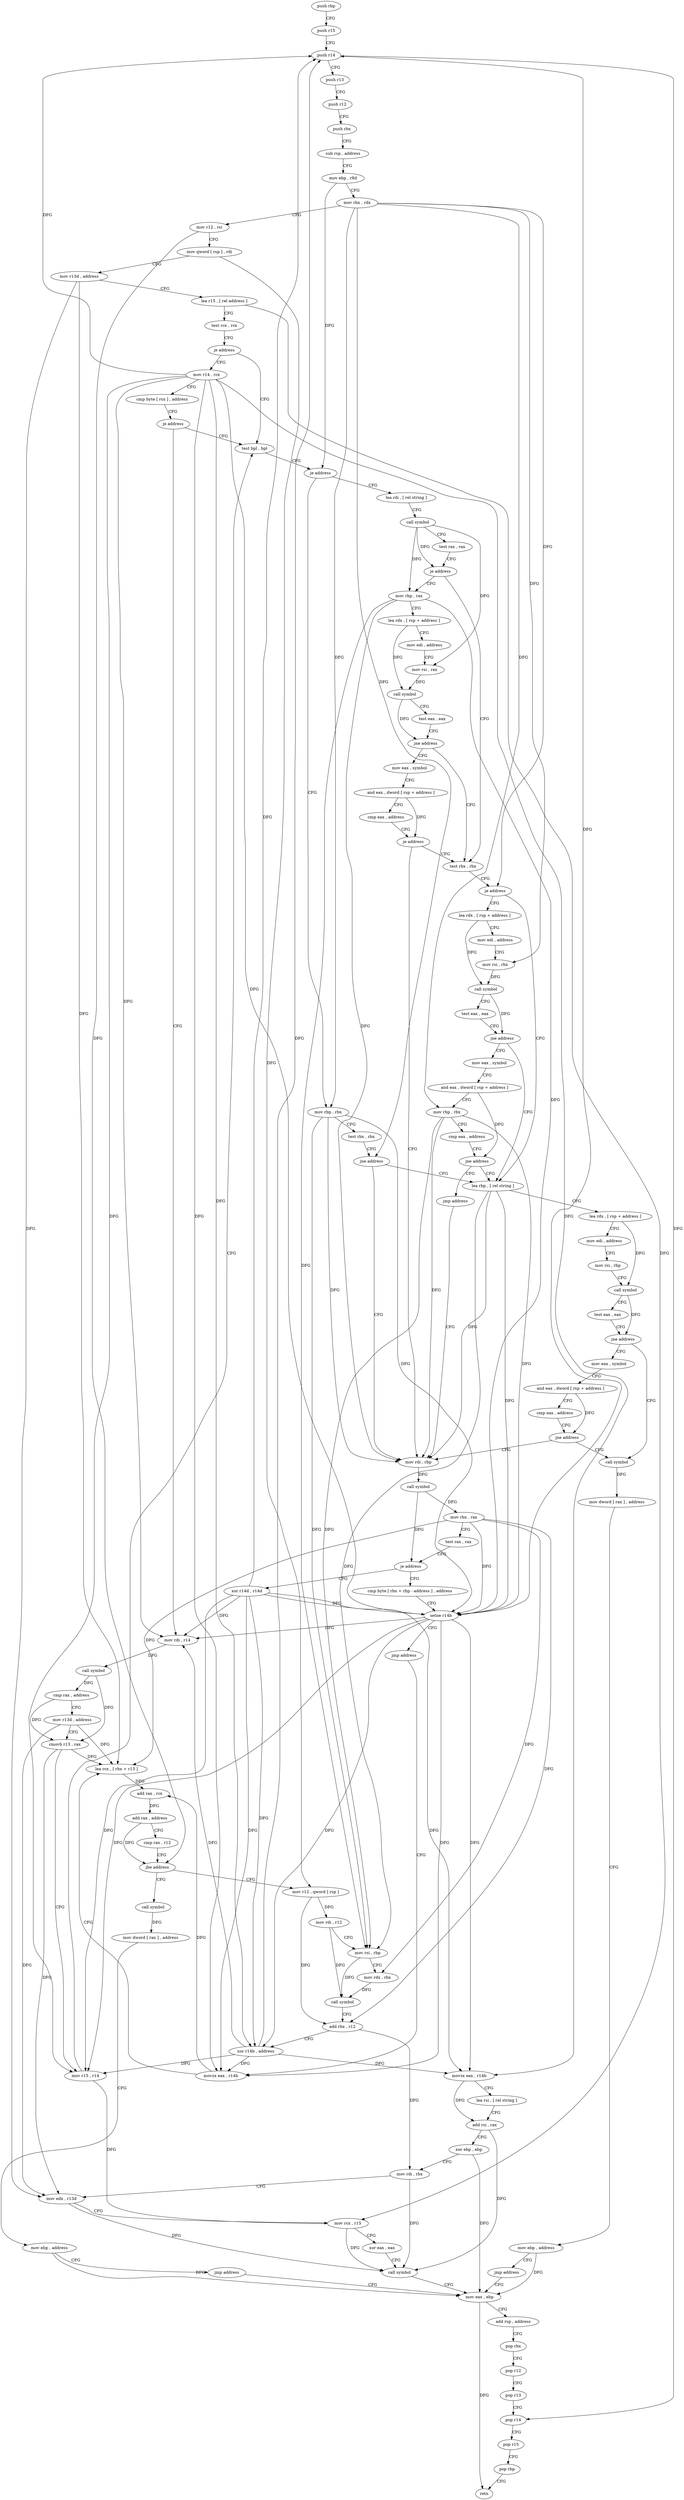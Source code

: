 digraph "func" {
"297584" [label = "push rbp" ]
"297585" [label = "push r15" ]
"297587" [label = "push r14" ]
"297589" [label = "push r13" ]
"297591" [label = "push r12" ]
"297593" [label = "push rbx" ]
"297594" [label = "sub rsp , address" ]
"297601" [label = "mov ebp , r8d" ]
"297604" [label = "mov rbx , rdx" ]
"297607" [label = "mov r12 , rsi" ]
"297610" [label = "mov qword [ rsp ] , rdi" ]
"297614" [label = "mov r13d , address" ]
"297620" [label = "lea r15 , [ rel address ]" ]
"297627" [label = "test rcx , rcx" ]
"297630" [label = "je address" ]
"297665" [label = "test bpl , bpl" ]
"297632" [label = "mov r14 , rcx" ]
"297668" [label = "je address" ]
"297776" [label = "mov rbp , rbx" ]
"297670" [label = "lea rdi , [ rel string ]" ]
"297635" [label = "cmp byte [ rcx ] , address" ]
"297638" [label = "je address" ]
"297640" [label = "mov rdi , r14" ]
"297779" [label = "test rbx , rbx" ]
"297782" [label = "jne address" ]
"297829" [label = "mov rdi , rbp" ]
"297784" [label = "lea rbp , [ rel string ]" ]
"297677" [label = "call symbol" ]
"297682" [label = "test rax , rax" ]
"297685" [label = "je address" ]
"297728" [label = "test rbx , rbx" ]
"297687" [label = "mov rbp , rax" ]
"297643" [label = "call symbol" ]
"297648" [label = "cmp rax , address" ]
"297652" [label = "mov r13d , address" ]
"297658" [label = "cmovb r13 , rax" ]
"297662" [label = "mov r15 , r14" ]
"297832" [label = "call symbol" ]
"297837" [label = "mov rbx , rax" ]
"297840" [label = "test rax , rax" ]
"297843" [label = "je address" ]
"297874" [label = "xor r14d , r14d" ]
"297845" [label = "cmp byte [ rbx + rbp - address ] , address" ]
"297791" [label = "lea rdx , [ rsp + address ]" ]
"297796" [label = "mov edi , address" ]
"297801" [label = "mov rsi , rbp" ]
"297804" [label = "call symbol" ]
"297809" [label = "test eax , eax" ]
"297811" [label = "jne address" ]
"297856" [label = "call symbol" ]
"297813" [label = "mov eax , symbol" ]
"297731" [label = "je address" ]
"297733" [label = "lea rdx , [ rsp + address ]" ]
"297690" [label = "lea rdx , [ rsp + address ]" ]
"297695" [label = "mov edi , address" ]
"297700" [label = "mov rsi , rax" ]
"297703" [label = "call symbol" ]
"297708" [label = "test eax , eax" ]
"297710" [label = "jne address" ]
"297712" [label = "mov eax , symbol" ]
"297877" [label = "movzx eax , r14b" ]
"297850" [label = "setne r14b" ]
"297854" [label = "jmp address" ]
"297861" [label = "mov dword [ rax ] , address" ]
"297867" [label = "mov ebp , address" ]
"297872" [label = "jmp address" ]
"297972" [label = "mov eax , ebp" ]
"297818" [label = "and eax , dword [ rsp + address ]" ]
"297822" [label = "cmp eax , address" ]
"297827" [label = "jne address" ]
"297738" [label = "mov edi , address" ]
"297743" [label = "mov rsi , rbx" ]
"297746" [label = "call symbol" ]
"297751" [label = "test eax , eax" ]
"297753" [label = "jne address" ]
"297755" [label = "mov eax , symbol" ]
"297717" [label = "and eax , dword [ rsp + address ]" ]
"297721" [label = "cmp eax , address" ]
"297726" [label = "je address" ]
"297915" [label = "mov r12 , qword [ rsp ]" ]
"297919" [label = "mov rdi , r12" ]
"297922" [label = "mov rsi , rbp" ]
"297925" [label = "mov rdx , rbx" ]
"297928" [label = "call symbol" ]
"297933" [label = "add rbx , r12" ]
"297936" [label = "xor r14b , address" ]
"297940" [label = "movzx eax , r14b" ]
"297944" [label = "lea rsi , [ rel string ]" ]
"297951" [label = "add rsi , rax" ]
"297954" [label = "xor ebp , ebp" ]
"297956" [label = "mov rdi , rbx" ]
"297959" [label = "mov edx , r13d" ]
"297962" [label = "mov rcx , r15" ]
"297965" [label = "xor eax , eax" ]
"297967" [label = "call symbol" ]
"297897" [label = "call symbol" ]
"297902" [label = "mov dword [ rax ] , address" ]
"297908" [label = "mov ebp , address" ]
"297913" [label = "jmp address" ]
"297881" [label = "lea rcx , [ rbx + r13 ]" ]
"297885" [label = "add rax , rcx" ]
"297888" [label = "add rax , address" ]
"297892" [label = "cmp rax , r12" ]
"297895" [label = "jbe address" ]
"297974" [label = "add rsp , address" ]
"297981" [label = "pop rbx" ]
"297982" [label = "pop r12" ]
"297984" [label = "pop r13" ]
"297986" [label = "pop r14" ]
"297988" [label = "pop r15" ]
"297990" [label = "pop rbp" ]
"297991" [label = "retn" ]
"297760" [label = "and eax , dword [ rsp + address ]" ]
"297764" [label = "mov rbp , rbx" ]
"297767" [label = "cmp eax , address" ]
"297772" [label = "jne address" ]
"297774" [label = "jmp address" ]
"297584" -> "297585" [ label = "CFG" ]
"297585" -> "297587" [ label = "CFG" ]
"297587" -> "297589" [ label = "CFG" ]
"297587" -> "297986" [ label = "DFG" ]
"297589" -> "297591" [ label = "CFG" ]
"297591" -> "297593" [ label = "CFG" ]
"297593" -> "297594" [ label = "CFG" ]
"297594" -> "297601" [ label = "CFG" ]
"297601" -> "297604" [ label = "CFG" ]
"297601" -> "297668" [ label = "DFG" ]
"297604" -> "297607" [ label = "CFG" ]
"297604" -> "297776" [ label = "DFG" ]
"297604" -> "297782" [ label = "DFG" ]
"297604" -> "297731" [ label = "DFG" ]
"297604" -> "297743" [ label = "DFG" ]
"297604" -> "297764" [ label = "DFG" ]
"297607" -> "297610" [ label = "CFG" ]
"297607" -> "297895" [ label = "DFG" ]
"297610" -> "297614" [ label = "CFG" ]
"297610" -> "297915" [ label = "DFG" ]
"297614" -> "297620" [ label = "CFG" ]
"297614" -> "297881" [ label = "DFG" ]
"297614" -> "297959" [ label = "DFG" ]
"297620" -> "297627" [ label = "CFG" ]
"297620" -> "297962" [ label = "DFG" ]
"297627" -> "297630" [ label = "CFG" ]
"297630" -> "297665" [ label = "CFG" ]
"297630" -> "297632" [ label = "CFG" ]
"297665" -> "297668" [ label = "CFG" ]
"297632" -> "297635" [ label = "CFG" ]
"297632" -> "297587" [ label = "DFG" ]
"297632" -> "297640" [ label = "DFG" ]
"297632" -> "297662" [ label = "DFG" ]
"297632" -> "297850" [ label = "DFG" ]
"297632" -> "297877" [ label = "DFG" ]
"297632" -> "297936" [ label = "DFG" ]
"297632" -> "297940" [ label = "DFG" ]
"297668" -> "297776" [ label = "CFG" ]
"297668" -> "297670" [ label = "CFG" ]
"297776" -> "297779" [ label = "CFG" ]
"297776" -> "297829" [ label = "DFG" ]
"297776" -> "297850" [ label = "DFG" ]
"297776" -> "297922" [ label = "DFG" ]
"297670" -> "297677" [ label = "CFG" ]
"297635" -> "297638" [ label = "CFG" ]
"297638" -> "297665" [ label = "CFG" ]
"297638" -> "297640" [ label = "CFG" ]
"297640" -> "297643" [ label = "DFG" ]
"297779" -> "297782" [ label = "CFG" ]
"297782" -> "297829" [ label = "CFG" ]
"297782" -> "297784" [ label = "CFG" ]
"297829" -> "297832" [ label = "DFG" ]
"297784" -> "297791" [ label = "CFG" ]
"297784" -> "297829" [ label = "DFG" ]
"297784" -> "297850" [ label = "DFG" ]
"297784" -> "297922" [ label = "DFG" ]
"297677" -> "297682" [ label = "CFG" ]
"297677" -> "297685" [ label = "DFG" ]
"297677" -> "297687" [ label = "DFG" ]
"297677" -> "297700" [ label = "DFG" ]
"297682" -> "297685" [ label = "CFG" ]
"297685" -> "297728" [ label = "CFG" ]
"297685" -> "297687" [ label = "CFG" ]
"297728" -> "297731" [ label = "CFG" ]
"297687" -> "297690" [ label = "CFG" ]
"297687" -> "297829" [ label = "DFG" ]
"297687" -> "297850" [ label = "DFG" ]
"297687" -> "297922" [ label = "DFG" ]
"297643" -> "297648" [ label = "DFG" ]
"297643" -> "297658" [ label = "DFG" ]
"297648" -> "297652" [ label = "CFG" ]
"297648" -> "297658" [ label = "DFG" ]
"297652" -> "297658" [ label = "CFG" ]
"297652" -> "297881" [ label = "DFG" ]
"297652" -> "297959" [ label = "DFG" ]
"297658" -> "297662" [ label = "CFG" ]
"297658" -> "297881" [ label = "DFG" ]
"297658" -> "297959" [ label = "DFG" ]
"297662" -> "297665" [ label = "CFG" ]
"297662" -> "297962" [ label = "DFG" ]
"297832" -> "297837" [ label = "DFG" ]
"297832" -> "297843" [ label = "DFG" ]
"297837" -> "297840" [ label = "CFG" ]
"297837" -> "297850" [ label = "DFG" ]
"297837" -> "297881" [ label = "DFG" ]
"297837" -> "297925" [ label = "DFG" ]
"297837" -> "297933" [ label = "DFG" ]
"297840" -> "297843" [ label = "CFG" ]
"297843" -> "297874" [ label = "CFG" ]
"297843" -> "297845" [ label = "CFG" ]
"297874" -> "297877" [ label = "DFG" ]
"297874" -> "297587" [ label = "DFG" ]
"297874" -> "297640" [ label = "DFG" ]
"297874" -> "297662" [ label = "DFG" ]
"297874" -> "297850" [ label = "DFG" ]
"297874" -> "297936" [ label = "DFG" ]
"297874" -> "297940" [ label = "DFG" ]
"297845" -> "297850" [ label = "CFG" ]
"297791" -> "297796" [ label = "CFG" ]
"297791" -> "297804" [ label = "DFG" ]
"297796" -> "297801" [ label = "CFG" ]
"297801" -> "297804" [ label = "CFG" ]
"297804" -> "297809" [ label = "CFG" ]
"297804" -> "297811" [ label = "DFG" ]
"297809" -> "297811" [ label = "CFG" ]
"297811" -> "297856" [ label = "CFG" ]
"297811" -> "297813" [ label = "CFG" ]
"297856" -> "297861" [ label = "DFG" ]
"297813" -> "297818" [ label = "CFG" ]
"297731" -> "297784" [ label = "CFG" ]
"297731" -> "297733" [ label = "CFG" ]
"297733" -> "297738" [ label = "CFG" ]
"297733" -> "297746" [ label = "DFG" ]
"297690" -> "297695" [ label = "CFG" ]
"297690" -> "297703" [ label = "DFG" ]
"297695" -> "297700" [ label = "CFG" ]
"297700" -> "297703" [ label = "DFG" ]
"297703" -> "297708" [ label = "CFG" ]
"297703" -> "297710" [ label = "DFG" ]
"297708" -> "297710" [ label = "CFG" ]
"297710" -> "297728" [ label = "CFG" ]
"297710" -> "297712" [ label = "CFG" ]
"297712" -> "297717" [ label = "CFG" ]
"297877" -> "297881" [ label = "CFG" ]
"297877" -> "297885" [ label = "DFG" ]
"297850" -> "297854" [ label = "CFG" ]
"297850" -> "297587" [ label = "DFG" ]
"297850" -> "297640" [ label = "DFG" ]
"297850" -> "297662" [ label = "DFG" ]
"297850" -> "297877" [ label = "DFG" ]
"297850" -> "297936" [ label = "DFG" ]
"297850" -> "297940" [ label = "DFG" ]
"297854" -> "297877" [ label = "CFG" ]
"297861" -> "297867" [ label = "CFG" ]
"297867" -> "297872" [ label = "CFG" ]
"297867" -> "297972" [ label = "DFG" ]
"297872" -> "297972" [ label = "CFG" ]
"297972" -> "297974" [ label = "CFG" ]
"297972" -> "297991" [ label = "DFG" ]
"297818" -> "297822" [ label = "CFG" ]
"297818" -> "297827" [ label = "DFG" ]
"297822" -> "297827" [ label = "CFG" ]
"297827" -> "297856" [ label = "CFG" ]
"297827" -> "297829" [ label = "CFG" ]
"297738" -> "297743" [ label = "CFG" ]
"297743" -> "297746" [ label = "DFG" ]
"297746" -> "297751" [ label = "CFG" ]
"297746" -> "297753" [ label = "DFG" ]
"297751" -> "297753" [ label = "CFG" ]
"297753" -> "297784" [ label = "CFG" ]
"297753" -> "297755" [ label = "CFG" ]
"297755" -> "297760" [ label = "CFG" ]
"297717" -> "297721" [ label = "CFG" ]
"297717" -> "297726" [ label = "DFG" ]
"297721" -> "297726" [ label = "CFG" ]
"297726" -> "297829" [ label = "CFG" ]
"297726" -> "297728" [ label = "CFG" ]
"297915" -> "297919" [ label = "DFG" ]
"297915" -> "297933" [ label = "DFG" ]
"297919" -> "297922" [ label = "CFG" ]
"297919" -> "297928" [ label = "DFG" ]
"297922" -> "297925" [ label = "CFG" ]
"297922" -> "297928" [ label = "DFG" ]
"297925" -> "297928" [ label = "DFG" ]
"297928" -> "297933" [ label = "CFG" ]
"297933" -> "297936" [ label = "CFG" ]
"297933" -> "297956" [ label = "DFG" ]
"297936" -> "297940" [ label = "DFG" ]
"297936" -> "297587" [ label = "DFG" ]
"297936" -> "297640" [ label = "DFG" ]
"297936" -> "297662" [ label = "DFG" ]
"297936" -> "297877" [ label = "DFG" ]
"297940" -> "297944" [ label = "CFG" ]
"297940" -> "297951" [ label = "DFG" ]
"297944" -> "297951" [ label = "CFG" ]
"297951" -> "297954" [ label = "CFG" ]
"297951" -> "297967" [ label = "DFG" ]
"297954" -> "297956" [ label = "CFG" ]
"297954" -> "297972" [ label = "DFG" ]
"297956" -> "297959" [ label = "CFG" ]
"297956" -> "297967" [ label = "DFG" ]
"297959" -> "297962" [ label = "CFG" ]
"297959" -> "297967" [ label = "DFG" ]
"297962" -> "297965" [ label = "CFG" ]
"297962" -> "297967" [ label = "DFG" ]
"297965" -> "297967" [ label = "CFG" ]
"297967" -> "297972" [ label = "CFG" ]
"297897" -> "297902" [ label = "DFG" ]
"297902" -> "297908" [ label = "CFG" ]
"297908" -> "297913" [ label = "CFG" ]
"297908" -> "297972" [ label = "DFG" ]
"297913" -> "297972" [ label = "CFG" ]
"297881" -> "297885" [ label = "DFG" ]
"297885" -> "297888" [ label = "DFG" ]
"297888" -> "297892" [ label = "CFG" ]
"297888" -> "297895" [ label = "DFG" ]
"297892" -> "297895" [ label = "CFG" ]
"297895" -> "297915" [ label = "CFG" ]
"297895" -> "297897" [ label = "CFG" ]
"297974" -> "297981" [ label = "CFG" ]
"297981" -> "297982" [ label = "CFG" ]
"297982" -> "297984" [ label = "CFG" ]
"297984" -> "297986" [ label = "CFG" ]
"297986" -> "297988" [ label = "CFG" ]
"297988" -> "297990" [ label = "CFG" ]
"297990" -> "297991" [ label = "CFG" ]
"297760" -> "297764" [ label = "CFG" ]
"297760" -> "297772" [ label = "DFG" ]
"297764" -> "297767" [ label = "CFG" ]
"297764" -> "297829" [ label = "DFG" ]
"297764" -> "297850" [ label = "DFG" ]
"297764" -> "297922" [ label = "DFG" ]
"297767" -> "297772" [ label = "CFG" ]
"297772" -> "297784" [ label = "CFG" ]
"297772" -> "297774" [ label = "CFG" ]
"297774" -> "297829" [ label = "CFG" ]
}
